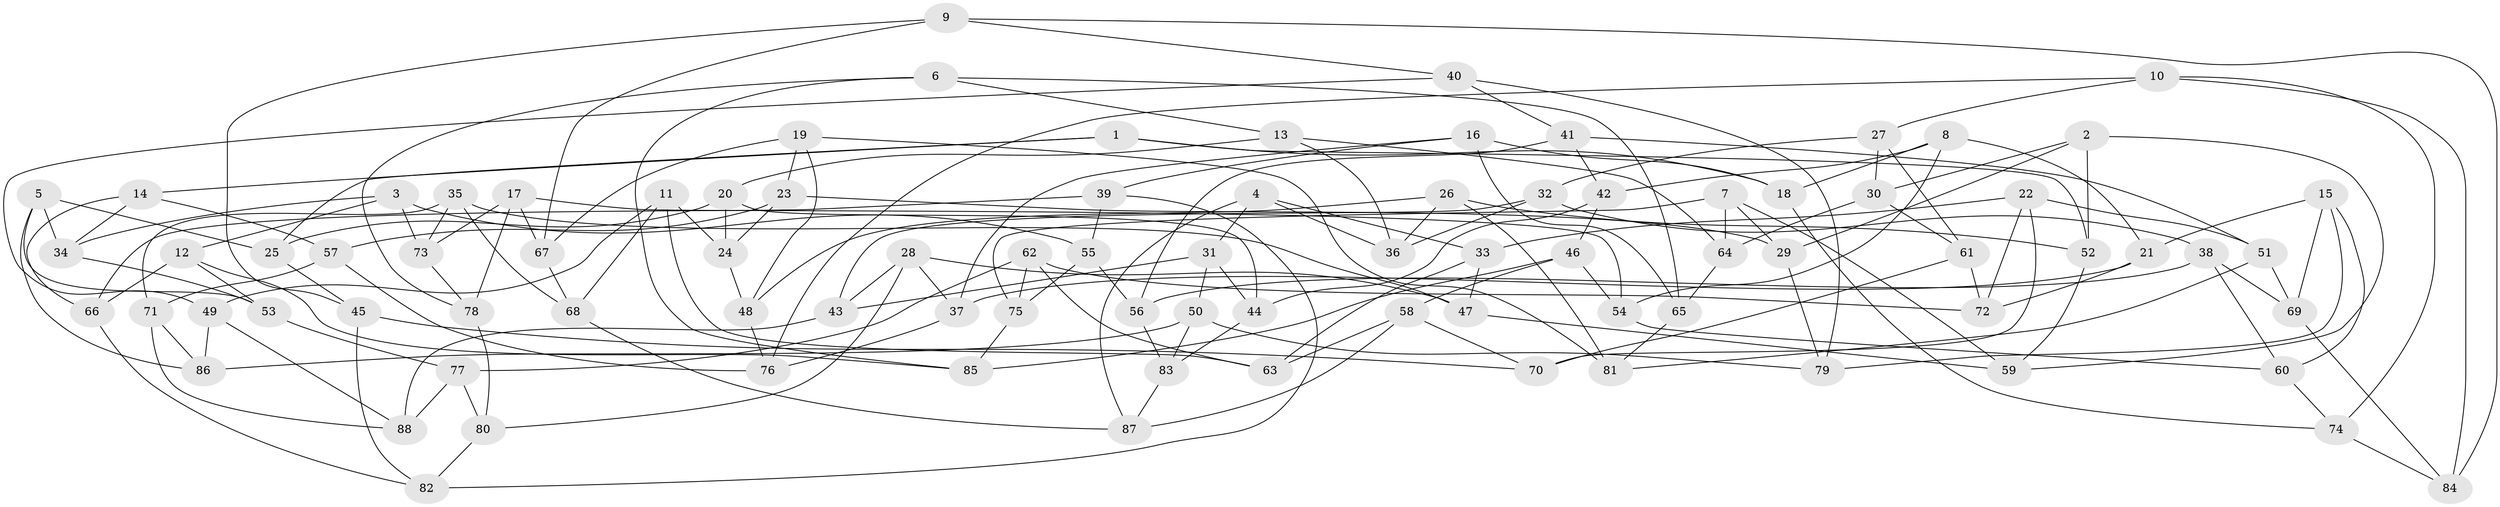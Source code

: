 // Generated by graph-tools (version 1.1) at 2025/50/03/09/25 03:50:55]
// undirected, 88 vertices, 176 edges
graph export_dot {
graph [start="1"]
  node [color=gray90,style=filled];
  1;
  2;
  3;
  4;
  5;
  6;
  7;
  8;
  9;
  10;
  11;
  12;
  13;
  14;
  15;
  16;
  17;
  18;
  19;
  20;
  21;
  22;
  23;
  24;
  25;
  26;
  27;
  28;
  29;
  30;
  31;
  32;
  33;
  34;
  35;
  36;
  37;
  38;
  39;
  40;
  41;
  42;
  43;
  44;
  45;
  46;
  47;
  48;
  49;
  50;
  51;
  52;
  53;
  54;
  55;
  56;
  57;
  58;
  59;
  60;
  61;
  62;
  63;
  64;
  65;
  66;
  67;
  68;
  69;
  70;
  71;
  72;
  73;
  74;
  75;
  76;
  77;
  78;
  79;
  80;
  81;
  82;
  83;
  84;
  85;
  86;
  87;
  88;
  1 -- 14;
  1 -- 25;
  1 -- 18;
  1 -- 52;
  2 -- 59;
  2 -- 52;
  2 -- 29;
  2 -- 30;
  3 -- 55;
  3 -- 34;
  3 -- 12;
  3 -- 73;
  4 -- 36;
  4 -- 33;
  4 -- 87;
  4 -- 31;
  5 -- 25;
  5 -- 86;
  5 -- 53;
  5 -- 34;
  6 -- 13;
  6 -- 65;
  6 -- 85;
  6 -- 78;
  7 -- 64;
  7 -- 29;
  7 -- 59;
  7 -- 75;
  8 -- 54;
  8 -- 18;
  8 -- 21;
  8 -- 42;
  9 -- 67;
  9 -- 45;
  9 -- 40;
  9 -- 84;
  10 -- 76;
  10 -- 74;
  10 -- 27;
  10 -- 84;
  11 -- 68;
  11 -- 24;
  11 -- 63;
  11 -- 49;
  12 -- 53;
  12 -- 85;
  12 -- 66;
  13 -- 36;
  13 -- 64;
  13 -- 20;
  14 -- 66;
  14 -- 34;
  14 -- 57;
  15 -- 21;
  15 -- 69;
  15 -- 60;
  15 -- 79;
  16 -- 65;
  16 -- 39;
  16 -- 37;
  16 -- 18;
  17 -- 73;
  17 -- 67;
  17 -- 54;
  17 -- 78;
  18 -- 74;
  19 -- 23;
  19 -- 67;
  19 -- 81;
  19 -- 48;
  20 -- 25;
  20 -- 24;
  20 -- 44;
  21 -- 37;
  21 -- 72;
  22 -- 51;
  22 -- 70;
  22 -- 33;
  22 -- 72;
  23 -- 57;
  23 -- 24;
  23 -- 29;
  24 -- 48;
  25 -- 45;
  26 -- 36;
  26 -- 52;
  26 -- 81;
  26 -- 48;
  27 -- 61;
  27 -- 32;
  27 -- 30;
  28 -- 80;
  28 -- 37;
  28 -- 43;
  28 -- 47;
  29 -- 79;
  30 -- 61;
  30 -- 64;
  31 -- 50;
  31 -- 44;
  31 -- 43;
  32 -- 38;
  32 -- 43;
  32 -- 36;
  33 -- 63;
  33 -- 47;
  34 -- 53;
  35 -- 68;
  35 -- 73;
  35 -- 71;
  35 -- 47;
  37 -- 76;
  38 -- 56;
  38 -- 69;
  38 -- 60;
  39 -- 82;
  39 -- 66;
  39 -- 55;
  40 -- 41;
  40 -- 49;
  40 -- 79;
  41 -- 51;
  41 -- 42;
  41 -- 56;
  42 -- 46;
  42 -- 44;
  43 -- 88;
  44 -- 83;
  45 -- 70;
  45 -- 82;
  46 -- 85;
  46 -- 58;
  46 -- 54;
  47 -- 59;
  48 -- 76;
  49 -- 88;
  49 -- 86;
  50 -- 79;
  50 -- 86;
  50 -- 83;
  51 -- 81;
  51 -- 69;
  52 -- 59;
  53 -- 77;
  54 -- 60;
  55 -- 56;
  55 -- 75;
  56 -- 83;
  57 -- 76;
  57 -- 71;
  58 -- 70;
  58 -- 63;
  58 -- 87;
  60 -- 74;
  61 -- 72;
  61 -- 70;
  62 -- 72;
  62 -- 63;
  62 -- 77;
  62 -- 75;
  64 -- 65;
  65 -- 81;
  66 -- 82;
  67 -- 68;
  68 -- 87;
  69 -- 84;
  71 -- 88;
  71 -- 86;
  73 -- 78;
  74 -- 84;
  75 -- 85;
  77 -- 80;
  77 -- 88;
  78 -- 80;
  80 -- 82;
  83 -- 87;
}
